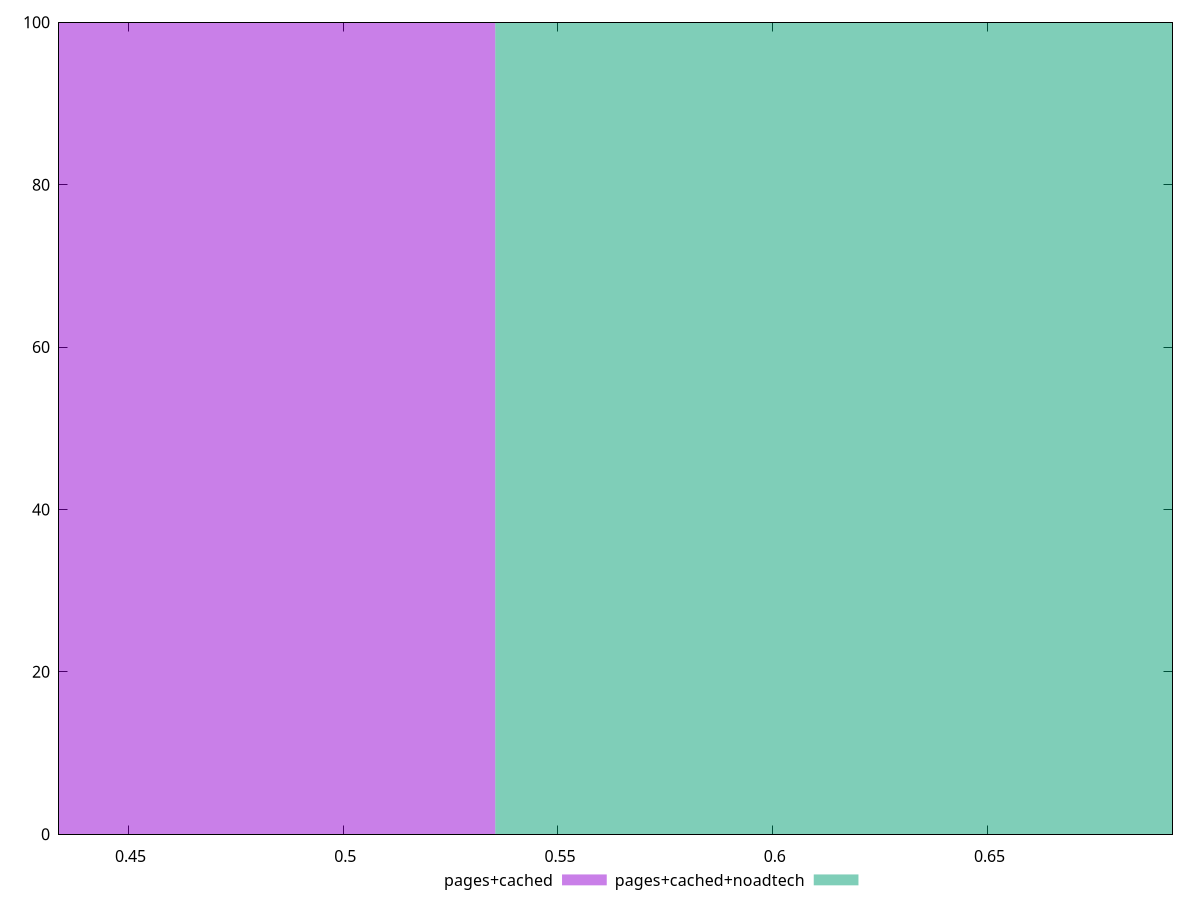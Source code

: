 reset

$pagesCached <<EOF
0.4283262855504794 100
EOF

$pagesCachedNoadtech <<EOF
0.6424894283257191 100
EOF

set key outside below
set boxwidth 0.2141631427752397
set xrange [0.43380951080352015:0.6930937364456927]
set yrange [0:100]
set trange [0:100]
set style fill transparent solid 0.5 noborder
set terminal svg size 640, 500 enhanced background rgb 'white'
set output "report_00018_2021-02-10T15-25-16.877Z/meta/pScore/comparison/histogram/1_vs_2.svg"

plot $pagesCached title "pages+cached" with boxes, \
     $pagesCachedNoadtech title "pages+cached+noadtech" with boxes

reset
